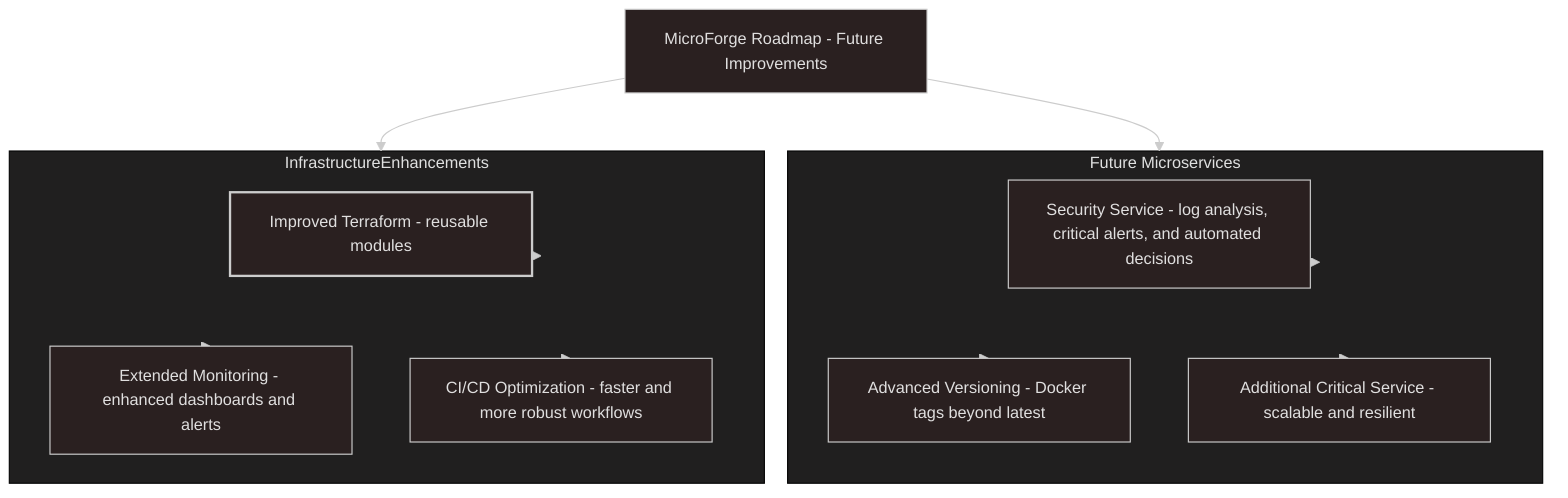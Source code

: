 ---
config:
  theme: neo-dark
---
flowchart TD
 subgraph Future_Services["Future Microservices"]
        Security_Service["Security Service - log analysis, critical alerts, and automated decisions"]
        Advanced_Versioning["Advanced Versioning - Docker tags beyond latest"]
        Critical_Template["Additional Critical Service - scalable and resilient"]
  end
 subgraph Infra_Enhancements["InfrastructureEnhancements"]
        Terraform_Modules["Improved Terraform - reusable modules"]
        Monitoring_Extensions["Extended Monitoring - enhanced dashboards and alerts"]
        CI_CD_Optimization["CI/CD Optimization - faster and more robust workflows"]
  end
    Roadmap["MicroForge Roadmap - Future Improvements"] --> Future_Services & Infra_Enhancements
    Future_Services --> Security_Service & Advanced_Versioning & Critical_Template
    Infra_Enhancements --> Terraform_Modules & Monitoring_Extensions & CI_CD_Optimization
    style Terraform_Modules stroke-width:2px,stroke-dasharray: 0